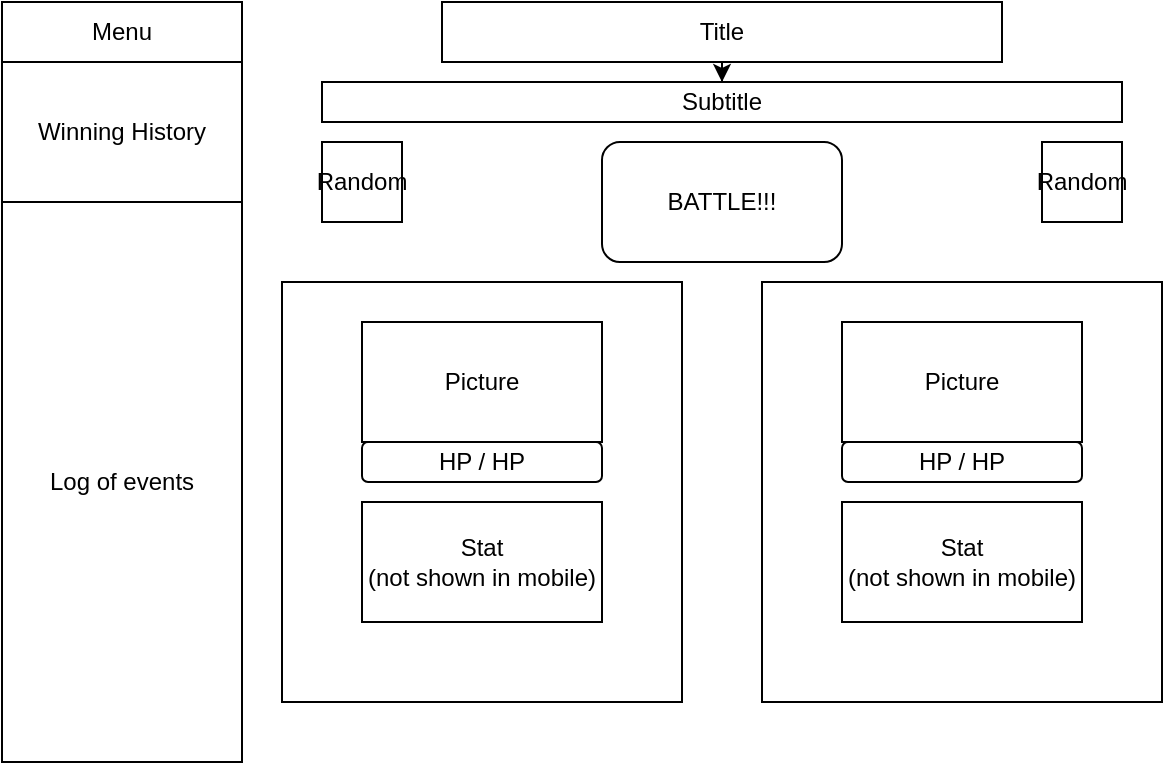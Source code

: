 <mxfile version="13.10.0" type="embed">
    <diagram id="AMoJTlntiKK3aHogUqnJ" name="Page-1">
        <mxGraphModel dx="829" dy="561" grid="1" gridSize="10" guides="1" tooltips="1" connect="1" arrows="1" fold="1" page="1" pageScale="1" pageWidth="827" pageHeight="1169" math="0" shadow="0">
            <root>
                <mxCell id="0"/>
                <mxCell id="1" parent="0"/>
                <mxCell id="19" value="" style="edgeStyle=orthogonalEdgeStyle;rounded=0;orthogonalLoop=1;jettySize=auto;html=1;" edge="1" parent="1" source="2" target="3">
                    <mxGeometry relative="1" as="geometry"/>
                </mxCell>
                <mxCell id="2" value="Title" style="rounded=0;whiteSpace=wrap;html=1;" parent="1" vertex="1">
                    <mxGeometry x="240" y="10" width="280" height="30" as="geometry"/>
                </mxCell>
                <mxCell id="3" value="Subtitle" style="rounded=0;whiteSpace=wrap;html=1;" parent="1" vertex="1">
                    <mxGeometry x="180" y="50" width="400" height="20" as="geometry"/>
                </mxCell>
                <mxCell id="4" value="Random" style="rounded=0;whiteSpace=wrap;html=1;" parent="1" vertex="1">
                    <mxGeometry x="180" y="80" width="40" height="40" as="geometry"/>
                </mxCell>
                <mxCell id="5" value="" style="rounded=0;whiteSpace=wrap;html=1;" parent="1" vertex="1">
                    <mxGeometry x="160" y="150" width="200" height="210" as="geometry"/>
                </mxCell>
                <mxCell id="6" value="Picture" style="rounded=0;whiteSpace=wrap;html=1;" parent="1" vertex="1">
                    <mxGeometry x="200" y="170" width="120" height="60" as="geometry"/>
                </mxCell>
                <mxCell id="7" value="Random" style="rounded=0;whiteSpace=wrap;html=1;" parent="1" vertex="1">
                    <mxGeometry x="540" y="80" width="40" height="40" as="geometry"/>
                </mxCell>
                <mxCell id="8" value="" style="rounded=0;whiteSpace=wrap;html=1;" parent="1" vertex="1">
                    <mxGeometry x="400" y="150" width="200" height="210" as="geometry"/>
                </mxCell>
                <mxCell id="9" value="Picture" style="rounded=0;whiteSpace=wrap;html=1;" parent="1" vertex="1">
                    <mxGeometry x="440" y="170" width="120" height="60" as="geometry"/>
                </mxCell>
                <mxCell id="10" value="BATTLE!!!" style="rounded=1;whiteSpace=wrap;html=1;" parent="1" vertex="1">
                    <mxGeometry x="320" y="80" width="120" height="60" as="geometry"/>
                </mxCell>
                <mxCell id="11" value="Log of events" style="rounded=0;whiteSpace=wrap;html=1;" parent="1" vertex="1">
                    <mxGeometry x="20" y="110" width="120" height="280" as="geometry"/>
                </mxCell>
                <mxCell id="12" value="Menu" style="rounded=0;whiteSpace=wrap;html=1;" parent="1" vertex="1">
                    <mxGeometry x="20" y="10" width="120" height="30" as="geometry"/>
                </mxCell>
                <mxCell id="13" value="Winning History" style="rounded=0;whiteSpace=wrap;html=1;" parent="1" vertex="1">
                    <mxGeometry x="20" y="40" width="120" height="70" as="geometry"/>
                </mxCell>
                <mxCell id="14" value="HP / HP" style="rounded=1;whiteSpace=wrap;html=1;" vertex="1" parent="1">
                    <mxGeometry x="200" y="230" width="120" height="20" as="geometry"/>
                </mxCell>
                <mxCell id="15" value="HP / HP" style="rounded=1;whiteSpace=wrap;html=1;" vertex="1" parent="1">
                    <mxGeometry x="440" y="230" width="120" height="20" as="geometry"/>
                </mxCell>
                <mxCell id="17" value="Stat&lt;br&gt;(not shown in mobile)" style="rounded=0;whiteSpace=wrap;html=1;" vertex="1" parent="1">
                    <mxGeometry x="200" y="260" width="120" height="60" as="geometry"/>
                </mxCell>
                <mxCell id="18" value="Stat&lt;br&gt;(not shown in mobile)" style="rounded=0;whiteSpace=wrap;html=1;" vertex="1" parent="1">
                    <mxGeometry x="440" y="260" width="120" height="60" as="geometry"/>
                </mxCell>
            </root>
        </mxGraphModel>
    </diagram>
</mxfile>